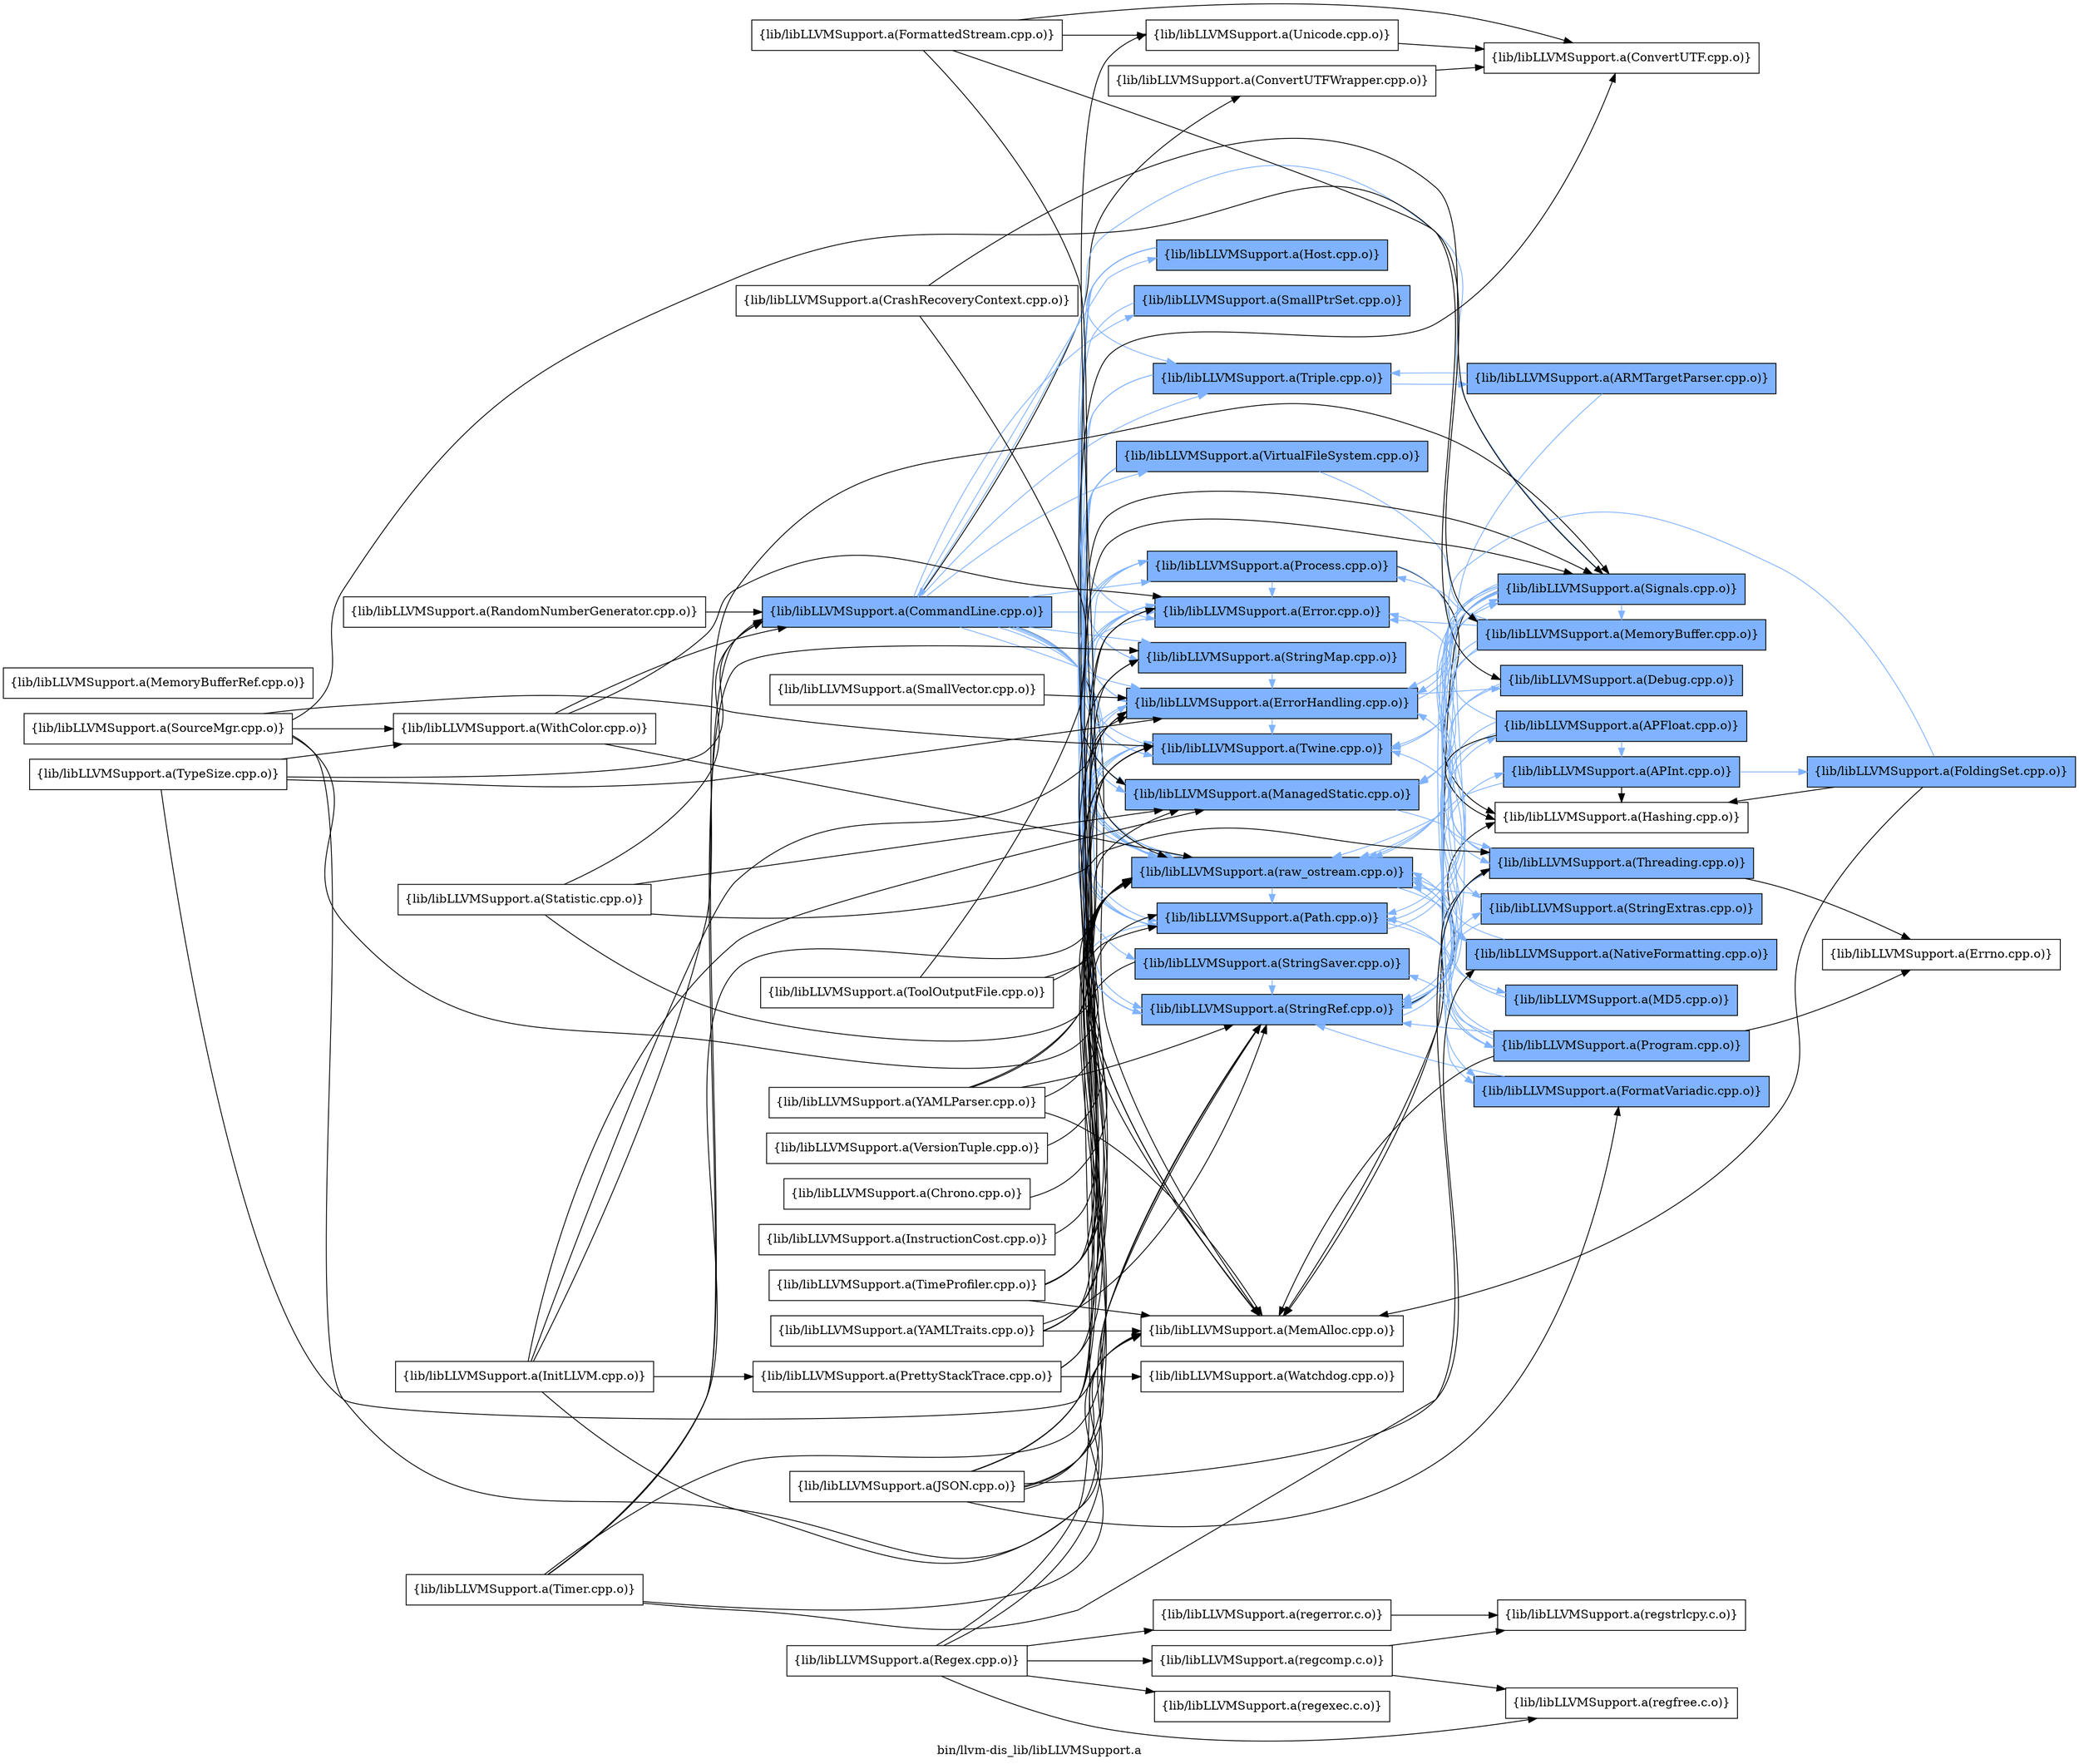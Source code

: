 digraph "bin/llvm-dis_lib/libLLVMSupport.a" {
	label="bin/llvm-dis_lib/libLLVMSupport.a";
	rankdir=LR;
	{ rank=same; Node0x55776db5cdb8;  }
	{ rank=same; Node0x55776db5eac8; Node0x55776db5b0a8; Node0x55776db5bd78; Node0x55776db5ce58; Node0x55776db5d088; Node0x55776db5e6b8; Node0x55776db5c688; Node0x55776db5baa8; Node0x55776db5ac48; Node0x55776db5fa68; Node0x55776db5e168; Node0x55776db5d038; Node0x55776db5bc88; Node0x55776db5f6a8; Node0x55776db5e988; Node0x55776db5e7f8;  }
	{ rank=same; Node0x55776db5fbf8; Node0x55776db5f4c8; Node0x55776db5c958; Node0x55776db5ec08; Node0x55776db5b788; Node0x55776db5b468; Node0x55776db5dad8; Node0x55776db5f068; Node0x55776db5c868; Node0x55776db5ce08; Node0x55776db5b288; Node0x55776db5d498; Node0x55776db5b058; Node0x55776db5d3a8;  }
	{ rank=same; Node0x55776db5cdb8;  }
	{ rank=same; Node0x55776db5eac8; Node0x55776db5b0a8; Node0x55776db5bd78; Node0x55776db5ce58; Node0x55776db5d088; Node0x55776db5e6b8; Node0x55776db5c688; Node0x55776db5baa8; Node0x55776db5ac48; Node0x55776db5fa68; Node0x55776db5e168; Node0x55776db5d038; Node0x55776db5bc88; Node0x55776db5f6a8; Node0x55776db5e988; Node0x55776db5e7f8;  }
	{ rank=same; Node0x55776db5fbf8; Node0x55776db5f4c8; Node0x55776db5c958; Node0x55776db5ec08; Node0x55776db5b788; Node0x55776db5b468; Node0x55776db5dad8; Node0x55776db5f068; Node0x55776db5c868; Node0x55776db5ce08; Node0x55776db5b288; Node0x55776db5d498; Node0x55776db5b058; Node0x55776db5d3a8;  }

	Node0x55776db5cdb8 [shape=record,shape=box,group=1,style=filled,fillcolor="0.600000 0.5 1",label="{lib/libLLVMSupport.a(CommandLine.cpp.o)}"];
	Node0x55776db5cdb8 -> Node0x55776db5eac8;
	Node0x55776db5cdb8 -> Node0x55776db5b0a8[color="0.600000 0.5 1"];
	Node0x55776db5cdb8 -> Node0x55776db5bd78[color="0.600000 0.5 1"];
	Node0x55776db5cdb8 -> Node0x55776db5ce58[color="0.600000 0.5 1"];
	Node0x55776db5cdb8 -> Node0x55776db5d088;
	Node0x55776db5cdb8 -> Node0x55776db5e6b8[color="0.600000 0.5 1"];
	Node0x55776db5cdb8 -> Node0x55776db5c688[color="0.600000 0.5 1"];
	Node0x55776db5cdb8 -> Node0x55776db5baa8[color="0.600000 0.5 1"];
	Node0x55776db5cdb8 -> Node0x55776db5ac48[color="0.600000 0.5 1"];
	Node0x55776db5cdb8 -> Node0x55776db5fa68[color="0.600000 0.5 1"];
	Node0x55776db5cdb8 -> Node0x55776db5e168[color="0.600000 0.5 1"];
	Node0x55776db5cdb8 -> Node0x55776db5d038[color="0.600000 0.5 1"];
	Node0x55776db5cdb8 -> Node0x55776db5bc88[color="0.600000 0.5 1"];
	Node0x55776db5cdb8 -> Node0x55776db5f6a8[color="0.600000 0.5 1"];
	Node0x55776db5cdb8 -> Node0x55776db5e988[color="0.600000 0.5 1"];
	Node0x55776db5cdb8 -> Node0x55776db5e7f8[color="0.600000 0.5 1"];
	Node0x55776db5b0a8 [shape=record,shape=box,group=1,style=filled,fillcolor="0.600000 0.5 1",label="{lib/libLLVMSupport.a(Error.cpp.o)}"];
	Node0x55776db5b0a8 -> Node0x55776db5bd78[color="0.600000 0.5 1"];
	Node0x55776db5b0a8 -> Node0x55776db5ce58[color="0.600000 0.5 1"];
	Node0x55776db5b0a8 -> Node0x55776db5e168[color="0.600000 0.5 1"];
	Node0x55776db5b0a8 -> Node0x55776db5bc88[color="0.600000 0.5 1"];
	Node0x55776db5c098 [shape=record,shape=box,group=0,label="{lib/libLLVMSupport.a(FormattedStream.cpp.o)}"];
	Node0x55776db5c098 -> Node0x55776db5fbf8;
	Node0x55776db5c098 -> Node0x55776db5f4c8;
	Node0x55776db5c098 -> Node0x55776db5dbc8;
	Node0x55776db5c098 -> Node0x55776db5bc88;
	Node0x55776db5e758 [shape=record,shape=box,group=0,label="{lib/libLLVMSupport.a(InitLLVM.cpp.o)}"];
	Node0x55776db5e758 -> Node0x55776db5bd78;
	Node0x55776db5e758 -> Node0x55776db5ce58;
	Node0x55776db5e758 -> Node0x55776db5d088;
	Node0x55776db5e758 -> Node0x55776db5f388;
	Node0x55776db5e758 -> Node0x55776db5c958;
	Node0x55776db5d088 [shape=record,shape=box,group=0,label="{lib/libLLVMSupport.a(MemAlloc.cpp.o)}"];
	Node0x55776db5c868 [shape=record,shape=box,group=1,style=filled,fillcolor="0.600000 0.5 1",label="{lib/libLLVMSupport.a(MemoryBuffer.cpp.o)}"];
	Node0x55776db5c868 -> Node0x55776db5b0a8[color="0.600000 0.5 1"];
	Node0x55776db5c868 -> Node0x55776db5e168[color="0.600000 0.5 1"];
	Node0x55776db5c868 -> Node0x55776db5e988[color="0.600000 0.5 1"];
	Node0x55776db5c868 -> Node0x55776db5e7f8[color="0.600000 0.5 1"];
	Node0x55776db5c868 -> Node0x55776db5d498[color="0.600000 0.5 1"];
	Node0x55776db5b648 [shape=record,shape=box,group=0,label="{lib/libLLVMSupport.a(MemoryBufferRef.cpp.o)}"];
	Node0x55776db5e348 [shape=record,shape=box,group=0,label="{lib/libLLVMSupport.a(ToolOutputFile.cpp.o)}"];
	Node0x55776db5e348 -> Node0x55776db5bc88;
	Node0x55776db5e348 -> Node0x55776db5e988;
	Node0x55776db5e348 -> Node0x55776db5c958;
	Node0x55776db5c0e8 [shape=record,shape=box,group=0,label="{lib/libLLVMSupport.a(WithColor.cpp.o)}"];
	Node0x55776db5c0e8 -> Node0x55776db5cdb8;
	Node0x55776db5c0e8 -> Node0x55776db5b0a8;
	Node0x55776db5c0e8 -> Node0x55776db5bc88;
	Node0x55776db5bc88 [shape=record,shape=box,group=1,style=filled,fillcolor="0.600000 0.5 1",label="{lib/libLLVMSupport.a(raw_ostream.cpp.o)}"];
	Node0x55776db5bc88 -> Node0x55776db5b0a8[color="0.600000 0.5 1"];
	Node0x55776db5bc88 -> Node0x55776db5bd78[color="0.600000 0.5 1"];
	Node0x55776db5bc88 -> Node0x55776db5ce08[color="0.600000 0.5 1"];
	Node0x55776db5bc88 -> Node0x55776db5b288[color="0.600000 0.5 1"];
	Node0x55776db5bc88 -> Node0x55776db5e168[color="0.600000 0.5 1"];
	Node0x55776db5bc88 -> Node0x55776db5e988[color="0.600000 0.5 1"];
	Node0x55776db5bc88 -> Node0x55776db5e7f8[color="0.600000 0.5 1"];
	Node0x55776db5bc88 -> Node0x55776db5d498[color="0.600000 0.5 1"];
	Node0x55776db5b788 [shape=record,shape=box,group=1,style=filled,fillcolor="0.600000 0.5 1",label="{lib/libLLVMSupport.a(APFloat.cpp.o)}"];
	Node0x55776db5b788 -> Node0x55776db5b468[color="0.600000 0.5 1"];
	Node0x55776db5b788 -> Node0x55776db5b0a8[color="0.600000 0.5 1"];
	Node0x55776db5b788 -> Node0x55776db5dad8;
	Node0x55776db5b788 -> Node0x55776db5ac48[color="0.600000 0.5 1"];
	Node0x55776db5b788 -> Node0x55776db5bc88[color="0.600000 0.5 1"];
	Node0x55776db5b468 [shape=record,shape=box,group=1,style=filled,fillcolor="0.600000 0.5 1",label="{lib/libLLVMSupport.a(APInt.cpp.o)}"];
	Node0x55776db5b468 -> Node0x55776db5c9a8[color="0.600000 0.5 1"];
	Node0x55776db5b468 -> Node0x55776db5dad8;
	Node0x55776db5b468 -> Node0x55776db5bc88[color="0.600000 0.5 1"];
	Node0x55776db5f4c8 [shape=record,shape=box,group=1,style=filled,fillcolor="0.600000 0.5 1",label="{lib/libLLVMSupport.a(Debug.cpp.o)}"];
	Node0x55776db5f4c8 -> Node0x55776db5ce58[color="0.600000 0.5 1"];
	Node0x55776db5f4c8 -> Node0x55776db5bc88[color="0.600000 0.5 1"];
	Node0x55776db5ce58 [shape=record,shape=box,group=1,style=filled,fillcolor="0.600000 0.5 1",label="{lib/libLLVMSupport.a(ManagedStatic.cpp.o)}"];
	Node0x55776db5ce58 -> Node0x55776db5ec08[color="0.600000 0.5 1"];
	Node0x55776db5b058 [shape=record,shape=box,group=1,style=filled,fillcolor="0.600000 0.5 1",label="{lib/libLLVMSupport.a(MD5.cpp.o)}"];
	Node0x55776db5b058 -> Node0x55776db5bc88[color="0.600000 0.5 1"];
	Node0x55776db5c688 [shape=record,shape=box,group=1,style=filled,fillcolor="0.600000 0.5 1",label="{lib/libLLVMSupport.a(StringMap.cpp.o)}"];
	Node0x55776db5c688 -> Node0x55776db5bd78[color="0.600000 0.5 1"];
	Node0x55776db5baa8 [shape=record,shape=box,group=1,style=filled,fillcolor="0.600000 0.5 1",label="{lib/libLLVMSupport.a(StringSaver.cpp.o)}"];
	Node0x55776db5baa8 -> Node0x55776db5d088;
	Node0x55776db5baa8 -> Node0x55776db5ac48[color="0.600000 0.5 1"];
	Node0x55776db5fa68 [shape=record,shape=box,group=1,style=filled,fillcolor="0.600000 0.5 1",label="{lib/libLLVMSupport.a(Triple.cpp.o)}"];
	Node0x55776db5fa68 -> Node0x55776db5ac48[color="0.600000 0.5 1"];
	Node0x55776db5fa68 -> Node0x55776db5f068[color="0.600000 0.5 1"];
	Node0x55776db5fa68 -> Node0x55776db5e168[color="0.600000 0.5 1"];
	Node0x55776db5e168 [shape=record,shape=box,group=1,style=filled,fillcolor="0.600000 0.5 1",label="{lib/libLLVMSupport.a(Twine.cpp.o)}"];
	Node0x55776db5e168 -> Node0x55776db5bc88[color="0.600000 0.5 1"];
	Node0x55776db5e7a8 [shape=record,shape=box,group=0,label="{lib/libLLVMSupport.a(TypeSize.cpp.o)}"];
	Node0x55776db5e7a8 -> Node0x55776db5cdb8;
	Node0x55776db5e7a8 -> Node0x55776db5bd78;
	Node0x55776db5e7a8 -> Node0x55776db5c0e8;
	Node0x55776db5e7a8 -> Node0x55776db5bc88;
	Node0x55776db5bd78 [shape=record,shape=box,group=1,style=filled,fillcolor="0.600000 0.5 1",label="{lib/libLLVMSupport.a(ErrorHandling.cpp.o)}"];
	Node0x55776db5bd78 -> Node0x55776db5f4c8[color="0.600000 0.5 1"];
	Node0x55776db5bd78 -> Node0x55776db5e168[color="0.600000 0.5 1"];
	Node0x55776db5bd78 -> Node0x55776db5bc88[color="0.600000 0.5 1"];
	Node0x55776db5bd78 -> Node0x55776db5c958[color="0.600000 0.5 1"];
	Node0x55776db5d3a8 [shape=record,shape=box,group=1,style=filled,fillcolor="0.600000 0.5 1",label="{lib/libLLVMSupport.a(StringExtras.cpp.o)}"];
	Node0x55776db5d3a8 -> Node0x55776db5ac48[color="0.600000 0.5 1"];
	Node0x55776db5d3a8 -> Node0x55776db5bc88[color="0.600000 0.5 1"];
	Node0x55776db5ac48 [shape=record,shape=box,group=1,style=filled,fillcolor="0.600000 0.5 1",label="{lib/libLLVMSupport.a(StringRef.cpp.o)}"];
	Node0x55776db5ac48 -> Node0x55776db5b788[color="0.600000 0.5 1"];
	Node0x55776db5ac48 -> Node0x55776db5b468[color="0.600000 0.5 1"];
	Node0x55776db5ac48 -> Node0x55776db5b0a8[color="0.600000 0.5 1"];
	Node0x55776db5ac48 -> Node0x55776db5dad8;
	Node0x55776db5c9a8 [shape=record,shape=box,group=1,style=filled,fillcolor="0.600000 0.5 1",label="{lib/libLLVMSupport.a(FoldingSet.cpp.o)}"];
	Node0x55776db5c9a8 -> Node0x55776db5bd78[color="0.600000 0.5 1"];
	Node0x55776db5c9a8 -> Node0x55776db5dad8;
	Node0x55776db5c9a8 -> Node0x55776db5d088;
	Node0x55776db5ed98 [shape=record,shape=box,group=0,label="{lib/libLLVMSupport.a(Regex.cpp.o)}"];
	Node0x55776db5ed98 -> Node0x55776db5ac48;
	Node0x55776db5ed98 -> Node0x55776db5e168;
	Node0x55776db5ed98 -> Node0x55776db5b0f8;
	Node0x55776db5ed98 -> Node0x55776db5f518;
	Node0x55776db5ed98 -> Node0x55776db5b878;
	Node0x55776db5ed98 -> Node0x55776db5b5f8;
	Node0x55776db5e6b8 [shape=record,shape=box,group=1,style=filled,fillcolor="0.600000 0.5 1",label="{lib/libLLVMSupport.a(SmallPtrSet.cpp.o)}"];
	Node0x55776db5e6b8 -> Node0x55776db5bd78[color="0.600000 0.5 1"];
	Node0x55776db5dad8 [shape=record,shape=box,group=0,label="{lib/libLLVMSupport.a(Hashing.cpp.o)}"];
	Node0x55776db5e988 [shape=record,shape=box,group=1,style=filled,fillcolor="0.600000 0.5 1",label="{lib/libLLVMSupport.a(Path.cpp.o)}"];
	Node0x55776db5e988 -> Node0x55776db5b0a8[color="0.600000 0.5 1"];
	Node0x55776db5e988 -> Node0x55776db5b058[color="0.600000 0.5 1"];
	Node0x55776db5e988 -> Node0x55776db5ac48[color="0.600000 0.5 1"];
	Node0x55776db5e988 -> Node0x55776db5e168[color="0.600000 0.5 1"];
	Node0x55776db5e988 -> Node0x55776db5e7f8[color="0.600000 0.5 1"];
	Node0x55776db5e988 -> Node0x55776db5c958[color="0.600000 0.5 1"];
	Node0x55776db5e2f8 [shape=record,shape=box,group=0,label="{lib/libLLVMSupport.a(SourceMgr.cpp.o)}"];
	Node0x55776db5e2f8 -> Node0x55776db5c868;
	Node0x55776db5e2f8 -> Node0x55776db5ac48;
	Node0x55776db5e2f8 -> Node0x55776db5e168;
	Node0x55776db5e2f8 -> Node0x55776db5c0e8;
	Node0x55776db5e2f8 -> Node0x55776db5bc88;
	Node0x55776db5ec08 [shape=record,shape=box,group=1,style=filled,fillcolor="0.600000 0.5 1",label="{lib/libLLVMSupport.a(Threading.cpp.o)}"];
	Node0x55776db5ec08 -> Node0x55776db5bd78[color="0.600000 0.5 1"];
	Node0x55776db5ec08 -> Node0x55776db5d088;
	Node0x55776db5ec08 -> Node0x55776db5ac48[color="0.600000 0.5 1"];
	Node0x55776db5ec08 -> Node0x55776db5e168[color="0.600000 0.5 1"];
	Node0x55776db5ec08 -> Node0x55776db5d128;
	Node0x55776db5f388 [shape=record,shape=box,group=0,label="{lib/libLLVMSupport.a(PrettyStackTrace.cpp.o)}"];
	Node0x55776db5f388 -> Node0x55776db5bc88;
	Node0x55776db5f388 -> Node0x55776db5c958;
	Node0x55776db5f388 -> Node0x55776db5f478;
	Node0x55776db5ce08 [shape=record,shape=box,group=1,style=filled,fillcolor="0.600000 0.5 1",label="{lib/libLLVMSupport.a(FormatVariadic.cpp.o)}"];
	Node0x55776db5ce08 -> Node0x55776db5ac48[color="0.600000 0.5 1"];
	Node0x55776db5b288 [shape=record,shape=box,group=1,style=filled,fillcolor="0.600000 0.5 1",label="{lib/libLLVMSupport.a(NativeFormatting.cpp.o)}"];
	Node0x55776db5b288 -> Node0x55776db5bc88[color="0.600000 0.5 1"];
	Node0x55776db5cf48 [shape=record,shape=box,group=0,label="{lib/libLLVMSupport.a(Chrono.cpp.o)}"];
	Node0x55776db5cf48 -> Node0x55776db5bc88;
	Node0x55776db5eac8 [shape=record,shape=box,group=0,label="{lib/libLLVMSupport.a(ConvertUTFWrapper.cpp.o)}"];
	Node0x55776db5eac8 -> Node0x55776db5fbf8;
	Node0x55776db5d038 [shape=record,shape=box,group=1,style=filled,fillcolor="0.600000 0.5 1",label="{lib/libLLVMSupport.a(VirtualFileSystem.cpp.o)}"];
	Node0x55776db5d038 -> Node0x55776db5b0a8[color="0.600000 0.5 1"];
	Node0x55776db5d038 -> Node0x55776db5d088;
	Node0x55776db5d038 -> Node0x55776db5c868[color="0.600000 0.5 1"];
	Node0x55776db5d038 -> Node0x55776db5c688[color="0.600000 0.5 1"];
	Node0x55776db5d038 -> Node0x55776db5ac48[color="0.600000 0.5 1"];
	Node0x55776db5d038 -> Node0x55776db5e168[color="0.600000 0.5 1"];
	Node0x55776db5d038 -> Node0x55776db5bc88[color="0.600000 0.5 1"];
	Node0x55776db5d038 -> Node0x55776db5e988[color="0.600000 0.5 1"];
	Node0x55776db5f6a8 [shape=record,shape=box,group=1,style=filled,fillcolor="0.600000 0.5 1",label="{lib/libLLVMSupport.a(Host.cpp.o)}"];
	Node0x55776db5f6a8 -> Node0x55776db5d088;
	Node0x55776db5f6a8 -> Node0x55776db5c688[color="0.600000 0.5 1"];
	Node0x55776db5f6a8 -> Node0x55776db5ac48[color="0.600000 0.5 1"];
	Node0x55776db5f6a8 -> Node0x55776db5fa68[color="0.600000 0.5 1"];
	Node0x55776db5f6a8 -> Node0x55776db5bc88[color="0.600000 0.5 1"];
	Node0x55776db5e7f8 [shape=record,shape=box,group=1,style=filled,fillcolor="0.600000 0.5 1",label="{lib/libLLVMSupport.a(Process.cpp.o)}"];
	Node0x55776db5e7f8 -> Node0x55776db5b0a8[color="0.600000 0.5 1"];
	Node0x55776db5e7f8 -> Node0x55776db5dad8;
	Node0x55776db5e7f8 -> Node0x55776db5ce58[color="0.600000 0.5 1"];
	Node0x55776db5e7f8 -> Node0x55776db5d3a8[color="0.600000 0.5 1"];
	Node0x55776db5e7f8 -> Node0x55776db5e988[color="0.600000 0.5 1"];
	Node0x55776db5fbf8 [shape=record,shape=box,group=0,label="{lib/libLLVMSupport.a(ConvertUTF.cpp.o)}"];
	Node0x55776db5c958 [shape=record,shape=box,group=1,style=filled,fillcolor="0.600000 0.5 1",label="{lib/libLLVMSupport.a(Signals.cpp.o)}"];
	Node0x55776db5c958 -> Node0x55776db5cdb8[color="0.600000 0.5 1"];
	Node0x55776db5c958 -> Node0x55776db5bd78[color="0.600000 0.5 1"];
	Node0x55776db5c958 -> Node0x55776db5ce08[color="0.600000 0.5 1"];
	Node0x55776db5c958 -> Node0x55776db5ce58[color="0.600000 0.5 1"];
	Node0x55776db5c958 -> Node0x55776db5d088;
	Node0x55776db5c958 -> Node0x55776db5c868[color="0.600000 0.5 1"];
	Node0x55776db5c958 -> Node0x55776db5b288[color="0.600000 0.5 1"];
	Node0x55776db5c958 -> Node0x55776db5ac48[color="0.600000 0.5 1"];
	Node0x55776db5c958 -> Node0x55776db5e168[color="0.600000 0.5 1"];
	Node0x55776db5c958 -> Node0x55776db5bc88[color="0.600000 0.5 1"];
	Node0x55776db5c958 -> Node0x55776db5e988[color="0.600000 0.5 1"];
	Node0x55776db5c958 -> Node0x55776db5d498[color="0.600000 0.5 1"];
	Node0x55776db5c958 -> Node0x55776db5ec08[color="0.600000 0.5 1"];
	Node0x55776db5dbc8 [shape=record,shape=box,group=0,label="{lib/libLLVMSupport.a(Unicode.cpp.o)}"];
	Node0x55776db5dbc8 -> Node0x55776db5fbf8;
	Node0x55776db5e258 [shape=record,shape=box,group=0,label="{lib/libLLVMSupport.a(InstructionCost.cpp.o)}"];
	Node0x55776db5e258 -> Node0x55776db5bc88;
	Node0x55776db5d498 [shape=record,shape=box,group=1,style=filled,fillcolor="0.600000 0.5 1",label="{lib/libLLVMSupport.a(Program.cpp.o)}"];
	Node0x55776db5d498 -> Node0x55776db5d088;
	Node0x55776db5d498 -> Node0x55776db5d3a8[color="0.600000 0.5 1"];
	Node0x55776db5d498 -> Node0x55776db5baa8[color="0.600000 0.5 1"];
	Node0x55776db5d498 -> Node0x55776db5ac48[color="0.600000 0.5 1"];
	Node0x55776db5d498 -> Node0x55776db5bc88[color="0.600000 0.5 1"];
	Node0x55776db5d498 -> Node0x55776db5e988[color="0.600000 0.5 1"];
	Node0x55776db5d498 -> Node0x55776db5d128;
	Node0x55776db5f478 [shape=record,shape=box,group=0,label="{lib/libLLVMSupport.a(Watchdog.cpp.o)}"];
	Node0x55776db5eca8 [shape=record,shape=box,group=0,label="{lib/libLLVMSupport.a(RandomNumberGenerator.cpp.o)}"];
	Node0x55776db5eca8 -> Node0x55776db5cdb8;
	Node0x55776db5b0f8 [shape=record,shape=box,group=0,label="{lib/libLLVMSupport.a(regcomp.c.o)}"];
	Node0x55776db5b0f8 -> Node0x55776db5b5f8;
	Node0x55776db5b0f8 -> Node0x55776db5f978;
	Node0x55776db5f518 [shape=record,shape=box,group=0,label="{lib/libLLVMSupport.a(regerror.c.o)}"];
	Node0x55776db5f518 -> Node0x55776db5f978;
	Node0x55776db5b878 [shape=record,shape=box,group=0,label="{lib/libLLVMSupport.a(regexec.c.o)}"];
	Node0x55776db5b5f8 [shape=record,shape=box,group=0,label="{lib/libLLVMSupport.a(regfree.c.o)}"];
	Node0x55776db5d678 [shape=record,shape=box,group=0,label="{lib/libLLVMSupport.a(SmallVector.cpp.o)}"];
	Node0x55776db5d678 -> Node0x55776db5bd78;
	Node0x55776db5cc78 [shape=record,shape=box,group=0,label="{lib/libLLVMSupport.a(Statistic.cpp.o)}"];
	Node0x55776db5cc78 -> Node0x55776db5cdb8;
	Node0x55776db5cc78 -> Node0x55776db5ce58;
	Node0x55776db5cc78 -> Node0x55776db5bc88;
	Node0x55776db5cc78 -> Node0x55776db5ec08;
	Node0x55776db5b418 [shape=record,shape=box,group=0,label="{lib/libLLVMSupport.a(TimeProfiler.cpp.o)}"];
	Node0x55776db5b418 -> Node0x55776db5b0a8;
	Node0x55776db5b418 -> Node0x55776db5d088;
	Node0x55776db5b418 -> Node0x55776db5c688;
	Node0x55776db5b418 -> Node0x55776db5e168;
	Node0x55776db5b418 -> Node0x55776db5bc88;
	Node0x55776db5b418 -> Node0x55776db5e988;
	Node0x55776db5f928 [shape=record,shape=box,group=0,label="{lib/libLLVMSupport.a(JSON.cpp.o)}"];
	Node0x55776db5f928 -> Node0x55776db5fbf8;
	Node0x55776db5f928 -> Node0x55776db5b0a8;
	Node0x55776db5f928 -> Node0x55776db5ce08;
	Node0x55776db5f928 -> Node0x55776db5d088;
	Node0x55776db5f928 -> Node0x55776db5b288;
	Node0x55776db5f928 -> Node0x55776db5ac48;
	Node0x55776db5f928 -> Node0x55776db5e168;
	Node0x55776db5f928 -> Node0x55776db5bc88;
	Node0x55776db5ee38 [shape=record,shape=box,group=0,label="{lib/libLLVMSupport.a(Timer.cpp.o)}"];
	Node0x55776db5ee38 -> Node0x55776db5cdb8;
	Node0x55776db5ee38 -> Node0x55776db5ce58;
	Node0x55776db5ee38 -> Node0x55776db5d088;
	Node0x55776db5ee38 -> Node0x55776db5c688;
	Node0x55776db5ee38 -> Node0x55776db5bc88;
	Node0x55776db5ee38 -> Node0x55776db5ec08;
	Node0x55776db5f068 [shape=record,shape=box,group=1,style=filled,fillcolor="0.600000 0.5 1",label="{lib/libLLVMSupport.a(ARMTargetParser.cpp.o)}"];
	Node0x55776db5f068 -> Node0x55776db5ac48[color="0.600000 0.5 1"];
	Node0x55776db5f068 -> Node0x55776db5fa68[color="0.600000 0.5 1"];
	Node0x55776db5ca98 [shape=record,shape=box,group=0,label="{lib/libLLVMSupport.a(YAMLParser.cpp.o)}"];
	Node0x55776db5ca98 -> Node0x55776db5bd78;
	Node0x55776db5ca98 -> Node0x55776db5d088;
	Node0x55776db5ca98 -> Node0x55776db5ac48;
	Node0x55776db5ca98 -> Node0x55776db5dbc8;
	Node0x55776db5ca98 -> Node0x55776db5bc88;
	Node0x55776db5f978 [shape=record,shape=box,group=0,label="{lib/libLLVMSupport.a(regstrlcpy.c.o)}"];
	Node0x55776db5e118 [shape=record,shape=box,group=0,label="{lib/libLLVMSupport.a(CrashRecoveryContext.cpp.o)}"];
	Node0x55776db5e118 -> Node0x55776db5ce58;
	Node0x55776db5e118 -> Node0x55776db5c958;
	Node0x55776db5d128 [shape=record,shape=box,group=0,label="{lib/libLLVMSupport.a(Errno.cpp.o)}"];
	Node0x55776db5ad88 [shape=record,shape=box,group=0,label="{lib/libLLVMSupport.a(YAMLTraits.cpp.o)}"];
	Node0x55776db5ad88 -> Node0x55776db5bd78;
	Node0x55776db5ad88 -> Node0x55776db5d088;
	Node0x55776db5ad88 -> Node0x55776db5c688;
	Node0x55776db5ad88 -> Node0x55776db5ac48;
	Node0x55776db5ad88 -> Node0x55776db5e168;
	Node0x55776db5ad88 -> Node0x55776db5bc88;
	Node0x55776db5c818 [shape=record,shape=box,group=0,label="{lib/libLLVMSupport.a(VersionTuple.cpp.o)}"];
	Node0x55776db5c818 -> Node0x55776db5bc88;
}
